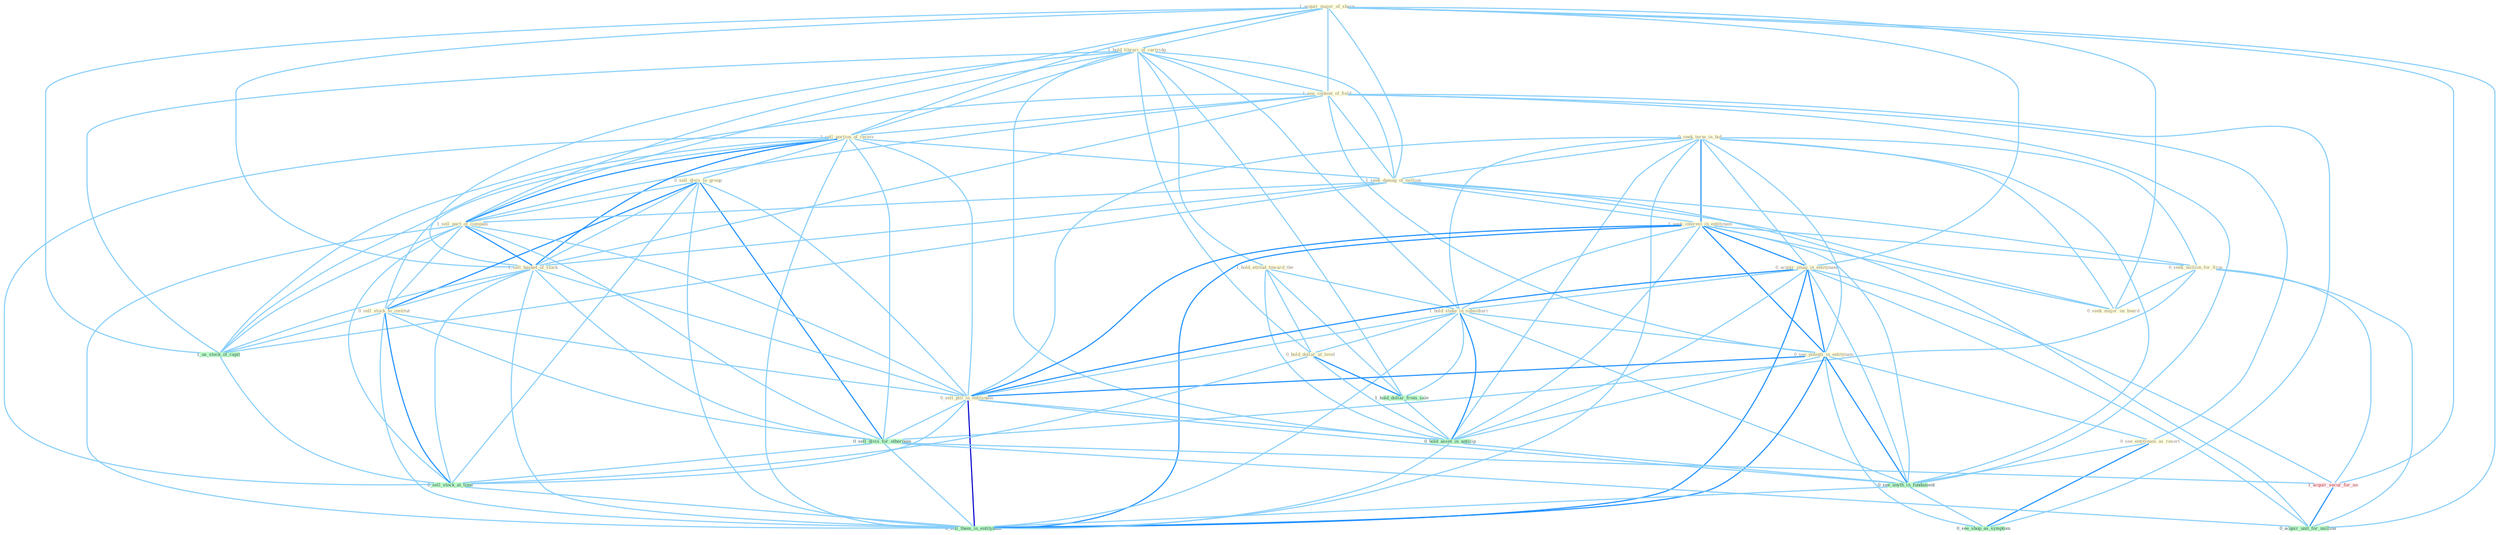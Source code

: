 Graph G{ 
    node
    [shape=polygon,style=filled,width=.5,height=.06,color="#BDFCC9",fixedsize=true,fontsize=4,
    fontcolor="#2f4f4f"];
    {node
    [color="#ffffe0", fontcolor="#8b7d6b"] "1_acquir_major_of_share " "1_hold_librari_of_cartridg " "0_seek_term_in_bid " "1_see_content_of_field " "1_sell_portion_of_receiv " "1_hold_attitud_toward_the " "0_sell_divis_to_group " "1_seek_damag_of_million " "1_seek_interest_in_entitynam " "0_seek_million_for_firm " "0_acquir_imag_in_entitynam " "1_sell_part_of_compani " "1_sell_basket_of_stock " "1_hold_stake_in_subsidiari " "0_sell_stock_to_institut " "0_seek_major_on_board " "0_see_potenti_in_entitynam " "0_see_entitynam_as_resort " "0_sell_pill_in_entitynam " "0_hold_dollar_at_level "}
{node [color="#fff0f5", fontcolor="#b22222"] "1_acquir_secur_for_an "}
edge [color="#B0E2FF"];

	"1_acquir_major_of_share " -- "1_hold_librari_of_cartridg " [w="1", color="#87cefa" ];
	"1_acquir_major_of_share " -- "1_see_content_of_field " [w="1", color="#87cefa" ];
	"1_acquir_major_of_share " -- "1_sell_portion_of_receiv " [w="1", color="#87cefa" ];
	"1_acquir_major_of_share " -- "1_seek_damag_of_million " [w="1", color="#87cefa" ];
	"1_acquir_major_of_share " -- "0_acquir_imag_in_entitynam " [w="1", color="#87cefa" ];
	"1_acquir_major_of_share " -- "1_sell_part_of_compani " [w="1", color="#87cefa" ];
	"1_acquir_major_of_share " -- "1_sell_basket_of_stock " [w="1", color="#87cefa" ];
	"1_acquir_major_of_share " -- "0_seek_major_on_board " [w="1", color="#87cefa" ];
	"1_acquir_major_of_share " -- "1_acquir_secur_for_an " [w="1", color="#87cefa" ];
	"1_acquir_major_of_share " -- "1_us_stock_of_capit " [w="1", color="#87cefa" ];
	"1_acquir_major_of_share " -- "0_acquir_unit_for_million " [w="1", color="#87cefa" ];
	"1_hold_librari_of_cartridg " -- "1_see_content_of_field " [w="1", color="#87cefa" ];
	"1_hold_librari_of_cartridg " -- "1_sell_portion_of_receiv " [w="1", color="#87cefa" ];
	"1_hold_librari_of_cartridg " -- "1_hold_attitud_toward_the " [w="1", color="#87cefa" ];
	"1_hold_librari_of_cartridg " -- "1_seek_damag_of_million " [w="1", color="#87cefa" ];
	"1_hold_librari_of_cartridg " -- "1_sell_part_of_compani " [w="1", color="#87cefa" ];
	"1_hold_librari_of_cartridg " -- "1_sell_basket_of_stock " [w="1", color="#87cefa" ];
	"1_hold_librari_of_cartridg " -- "1_hold_stake_in_subsidiari " [w="1", color="#87cefa" ];
	"1_hold_librari_of_cartridg " -- "0_hold_dollar_at_level " [w="1", color="#87cefa" ];
	"1_hold_librari_of_cartridg " -- "1_us_stock_of_capit " [w="1", color="#87cefa" ];
	"1_hold_librari_of_cartridg " -- "1_hold_dollar_from_sale " [w="1", color="#87cefa" ];
	"1_hold_librari_of_cartridg " -- "0_hold_asset_in_anticip " [w="1", color="#87cefa" ];
	"0_seek_term_in_bid " -- "1_seek_damag_of_million " [w="1", color="#87cefa" ];
	"0_seek_term_in_bid " -- "1_seek_interest_in_entitynam " [w="2", color="#1e90ff" , len=0.8];
	"0_seek_term_in_bid " -- "0_seek_million_for_firm " [w="1", color="#87cefa" ];
	"0_seek_term_in_bid " -- "0_acquir_imag_in_entitynam " [w="1", color="#87cefa" ];
	"0_seek_term_in_bid " -- "1_hold_stake_in_subsidiari " [w="1", color="#87cefa" ];
	"0_seek_term_in_bid " -- "0_seek_major_on_board " [w="1", color="#87cefa" ];
	"0_seek_term_in_bid " -- "0_see_potenti_in_entitynam " [w="1", color="#87cefa" ];
	"0_seek_term_in_bid " -- "0_sell_pill_in_entitynam " [w="1", color="#87cefa" ];
	"0_seek_term_in_bid " -- "0_hold_asset_in_anticip " [w="1", color="#87cefa" ];
	"0_seek_term_in_bid " -- "0_see_anyth_in_fundament " [w="1", color="#87cefa" ];
	"0_seek_term_in_bid " -- "0_sell_them_in_entitynam " [w="1", color="#87cefa" ];
	"1_see_content_of_field " -- "1_sell_portion_of_receiv " [w="1", color="#87cefa" ];
	"1_see_content_of_field " -- "1_seek_damag_of_million " [w="1", color="#87cefa" ];
	"1_see_content_of_field " -- "1_sell_part_of_compani " [w="1", color="#87cefa" ];
	"1_see_content_of_field " -- "1_sell_basket_of_stock " [w="1", color="#87cefa" ];
	"1_see_content_of_field " -- "0_see_potenti_in_entitynam " [w="1", color="#87cefa" ];
	"1_see_content_of_field " -- "0_see_entitynam_as_resort " [w="1", color="#87cefa" ];
	"1_see_content_of_field " -- "1_us_stock_of_capit " [w="1", color="#87cefa" ];
	"1_see_content_of_field " -- "0_see_anyth_in_fundament " [w="1", color="#87cefa" ];
	"1_see_content_of_field " -- "0_see_shop_as_symptom " [w="1", color="#87cefa" ];
	"1_sell_portion_of_receiv " -- "0_sell_divis_to_group " [w="1", color="#87cefa" ];
	"1_sell_portion_of_receiv " -- "1_seek_damag_of_million " [w="1", color="#87cefa" ];
	"1_sell_portion_of_receiv " -- "1_sell_part_of_compani " [w="2", color="#1e90ff" , len=0.8];
	"1_sell_portion_of_receiv " -- "1_sell_basket_of_stock " [w="2", color="#1e90ff" , len=0.8];
	"1_sell_portion_of_receiv " -- "0_sell_stock_to_institut " [w="1", color="#87cefa" ];
	"1_sell_portion_of_receiv " -- "0_sell_pill_in_entitynam " [w="1", color="#87cefa" ];
	"1_sell_portion_of_receiv " -- "0_sell_divis_for_othernum " [w="1", color="#87cefa" ];
	"1_sell_portion_of_receiv " -- "1_us_stock_of_capit " [w="1", color="#87cefa" ];
	"1_sell_portion_of_receiv " -- "0_sell_stock_at_time " [w="1", color="#87cefa" ];
	"1_sell_portion_of_receiv " -- "0_sell_them_in_entitynam " [w="1", color="#87cefa" ];
	"1_hold_attitud_toward_the " -- "1_hold_stake_in_subsidiari " [w="1", color="#87cefa" ];
	"1_hold_attitud_toward_the " -- "0_hold_dollar_at_level " [w="1", color="#87cefa" ];
	"1_hold_attitud_toward_the " -- "1_hold_dollar_from_sale " [w="1", color="#87cefa" ];
	"1_hold_attitud_toward_the " -- "0_hold_asset_in_anticip " [w="1", color="#87cefa" ];
	"0_sell_divis_to_group " -- "1_sell_part_of_compani " [w="1", color="#87cefa" ];
	"0_sell_divis_to_group " -- "1_sell_basket_of_stock " [w="1", color="#87cefa" ];
	"0_sell_divis_to_group " -- "0_sell_stock_to_institut " [w="2", color="#1e90ff" , len=0.8];
	"0_sell_divis_to_group " -- "0_sell_pill_in_entitynam " [w="1", color="#87cefa" ];
	"0_sell_divis_to_group " -- "0_sell_divis_for_othernum " [w="2", color="#1e90ff" , len=0.8];
	"0_sell_divis_to_group " -- "0_sell_stock_at_time " [w="1", color="#87cefa" ];
	"0_sell_divis_to_group " -- "0_sell_them_in_entitynam " [w="1", color="#87cefa" ];
	"1_seek_damag_of_million " -- "1_seek_interest_in_entitynam " [w="1", color="#87cefa" ];
	"1_seek_damag_of_million " -- "0_seek_million_for_firm " [w="1", color="#87cefa" ];
	"1_seek_damag_of_million " -- "1_sell_part_of_compani " [w="1", color="#87cefa" ];
	"1_seek_damag_of_million " -- "1_sell_basket_of_stock " [w="1", color="#87cefa" ];
	"1_seek_damag_of_million " -- "0_seek_major_on_board " [w="1", color="#87cefa" ];
	"1_seek_damag_of_million " -- "1_us_stock_of_capit " [w="1", color="#87cefa" ];
	"1_seek_damag_of_million " -- "0_acquir_unit_for_million " [w="1", color="#87cefa" ];
	"1_seek_interest_in_entitynam " -- "0_seek_million_for_firm " [w="1", color="#87cefa" ];
	"1_seek_interest_in_entitynam " -- "0_acquir_imag_in_entitynam " [w="2", color="#1e90ff" , len=0.8];
	"1_seek_interest_in_entitynam " -- "1_hold_stake_in_subsidiari " [w="1", color="#87cefa" ];
	"1_seek_interest_in_entitynam " -- "0_seek_major_on_board " [w="1", color="#87cefa" ];
	"1_seek_interest_in_entitynam " -- "0_see_potenti_in_entitynam " [w="2", color="#1e90ff" , len=0.8];
	"1_seek_interest_in_entitynam " -- "0_sell_pill_in_entitynam " [w="2", color="#1e90ff" , len=0.8];
	"1_seek_interest_in_entitynam " -- "0_hold_asset_in_anticip " [w="1", color="#87cefa" ];
	"1_seek_interest_in_entitynam " -- "0_see_anyth_in_fundament " [w="1", color="#87cefa" ];
	"1_seek_interest_in_entitynam " -- "0_sell_them_in_entitynam " [w="2", color="#1e90ff" , len=0.8];
	"0_seek_million_for_firm " -- "0_seek_major_on_board " [w="1", color="#87cefa" ];
	"0_seek_million_for_firm " -- "0_sell_divis_for_othernum " [w="1", color="#87cefa" ];
	"0_seek_million_for_firm " -- "1_acquir_secur_for_an " [w="1", color="#87cefa" ];
	"0_seek_million_for_firm " -- "0_acquir_unit_for_million " [w="1", color="#87cefa" ];
	"0_acquir_imag_in_entitynam " -- "1_hold_stake_in_subsidiari " [w="1", color="#87cefa" ];
	"0_acquir_imag_in_entitynam " -- "0_see_potenti_in_entitynam " [w="2", color="#1e90ff" , len=0.8];
	"0_acquir_imag_in_entitynam " -- "0_sell_pill_in_entitynam " [w="2", color="#1e90ff" , len=0.8];
	"0_acquir_imag_in_entitynam " -- "1_acquir_secur_for_an " [w="1", color="#87cefa" ];
	"0_acquir_imag_in_entitynam " -- "0_hold_asset_in_anticip " [w="1", color="#87cefa" ];
	"0_acquir_imag_in_entitynam " -- "0_see_anyth_in_fundament " [w="1", color="#87cefa" ];
	"0_acquir_imag_in_entitynam " -- "0_acquir_unit_for_million " [w="1", color="#87cefa" ];
	"0_acquir_imag_in_entitynam " -- "0_sell_them_in_entitynam " [w="2", color="#1e90ff" , len=0.8];
	"1_sell_part_of_compani " -- "1_sell_basket_of_stock " [w="2", color="#1e90ff" , len=0.8];
	"1_sell_part_of_compani " -- "0_sell_stock_to_institut " [w="1", color="#87cefa" ];
	"1_sell_part_of_compani " -- "0_sell_pill_in_entitynam " [w="1", color="#87cefa" ];
	"1_sell_part_of_compani " -- "0_sell_divis_for_othernum " [w="1", color="#87cefa" ];
	"1_sell_part_of_compani " -- "1_us_stock_of_capit " [w="1", color="#87cefa" ];
	"1_sell_part_of_compani " -- "0_sell_stock_at_time " [w="1", color="#87cefa" ];
	"1_sell_part_of_compani " -- "0_sell_them_in_entitynam " [w="1", color="#87cefa" ];
	"1_sell_basket_of_stock " -- "0_sell_stock_to_institut " [w="1", color="#87cefa" ];
	"1_sell_basket_of_stock " -- "0_sell_pill_in_entitynam " [w="1", color="#87cefa" ];
	"1_sell_basket_of_stock " -- "0_sell_divis_for_othernum " [w="1", color="#87cefa" ];
	"1_sell_basket_of_stock " -- "1_us_stock_of_capit " [w="1", color="#87cefa" ];
	"1_sell_basket_of_stock " -- "0_sell_stock_at_time " [w="1", color="#87cefa" ];
	"1_sell_basket_of_stock " -- "0_sell_them_in_entitynam " [w="1", color="#87cefa" ];
	"1_hold_stake_in_subsidiari " -- "0_see_potenti_in_entitynam " [w="1", color="#87cefa" ];
	"1_hold_stake_in_subsidiari " -- "0_sell_pill_in_entitynam " [w="1", color="#87cefa" ];
	"1_hold_stake_in_subsidiari " -- "0_hold_dollar_at_level " [w="1", color="#87cefa" ];
	"1_hold_stake_in_subsidiari " -- "1_hold_dollar_from_sale " [w="1", color="#87cefa" ];
	"1_hold_stake_in_subsidiari " -- "0_hold_asset_in_anticip " [w="2", color="#1e90ff" , len=0.8];
	"1_hold_stake_in_subsidiari " -- "0_see_anyth_in_fundament " [w="1", color="#87cefa" ];
	"1_hold_stake_in_subsidiari " -- "0_sell_them_in_entitynam " [w="1", color="#87cefa" ];
	"0_sell_stock_to_institut " -- "0_sell_pill_in_entitynam " [w="1", color="#87cefa" ];
	"0_sell_stock_to_institut " -- "0_sell_divis_for_othernum " [w="1", color="#87cefa" ];
	"0_sell_stock_to_institut " -- "1_us_stock_of_capit " [w="1", color="#87cefa" ];
	"0_sell_stock_to_institut " -- "0_sell_stock_at_time " [w="2", color="#1e90ff" , len=0.8];
	"0_sell_stock_to_institut " -- "0_sell_them_in_entitynam " [w="1", color="#87cefa" ];
	"0_see_potenti_in_entitynam " -- "0_see_entitynam_as_resort " [w="1", color="#87cefa" ];
	"0_see_potenti_in_entitynam " -- "0_sell_pill_in_entitynam " [w="2", color="#1e90ff" , len=0.8];
	"0_see_potenti_in_entitynam " -- "0_hold_asset_in_anticip " [w="1", color="#87cefa" ];
	"0_see_potenti_in_entitynam " -- "0_see_anyth_in_fundament " [w="2", color="#1e90ff" , len=0.8];
	"0_see_potenti_in_entitynam " -- "0_see_shop_as_symptom " [w="1", color="#87cefa" ];
	"0_see_potenti_in_entitynam " -- "0_sell_them_in_entitynam " [w="2", color="#1e90ff" , len=0.8];
	"0_see_entitynam_as_resort " -- "0_see_anyth_in_fundament " [w="1", color="#87cefa" ];
	"0_see_entitynam_as_resort " -- "0_see_shop_as_symptom " [w="2", color="#1e90ff" , len=0.8];
	"0_sell_pill_in_entitynam " -- "0_sell_divis_for_othernum " [w="1", color="#87cefa" ];
	"0_sell_pill_in_entitynam " -- "0_hold_asset_in_anticip " [w="1", color="#87cefa" ];
	"0_sell_pill_in_entitynam " -- "0_sell_stock_at_time " [w="1", color="#87cefa" ];
	"0_sell_pill_in_entitynam " -- "0_see_anyth_in_fundament " [w="1", color="#87cefa" ];
	"0_sell_pill_in_entitynam " -- "0_sell_them_in_entitynam " [w="3", color="#0000cd" , len=0.6];
	"0_hold_dollar_at_level " -- "1_hold_dollar_from_sale " [w="2", color="#1e90ff" , len=0.8];
	"0_hold_dollar_at_level " -- "0_hold_asset_in_anticip " [w="1", color="#87cefa" ];
	"0_hold_dollar_at_level " -- "0_sell_stock_at_time " [w="1", color="#87cefa" ];
	"0_sell_divis_for_othernum " -- "1_acquir_secur_for_an " [w="1", color="#87cefa" ];
	"0_sell_divis_for_othernum " -- "0_sell_stock_at_time " [w="1", color="#87cefa" ];
	"0_sell_divis_for_othernum " -- "0_acquir_unit_for_million " [w="1", color="#87cefa" ];
	"0_sell_divis_for_othernum " -- "0_sell_them_in_entitynam " [w="1", color="#87cefa" ];
	"1_acquir_secur_for_an " -- "0_acquir_unit_for_million " [w="2", color="#1e90ff" , len=0.8];
	"1_us_stock_of_capit " -- "0_sell_stock_at_time " [w="1", color="#87cefa" ];
	"1_hold_dollar_from_sale " -- "0_hold_asset_in_anticip " [w="1", color="#87cefa" ];
	"0_hold_asset_in_anticip " -- "0_see_anyth_in_fundament " [w="1", color="#87cefa" ];
	"0_hold_asset_in_anticip " -- "0_sell_them_in_entitynam " [w="1", color="#87cefa" ];
	"0_sell_stock_at_time " -- "0_sell_them_in_entitynam " [w="1", color="#87cefa" ];
	"0_see_anyth_in_fundament " -- "0_see_shop_as_symptom " [w="1", color="#87cefa" ];
	"0_see_anyth_in_fundament " -- "0_sell_them_in_entitynam " [w="1", color="#87cefa" ];
}